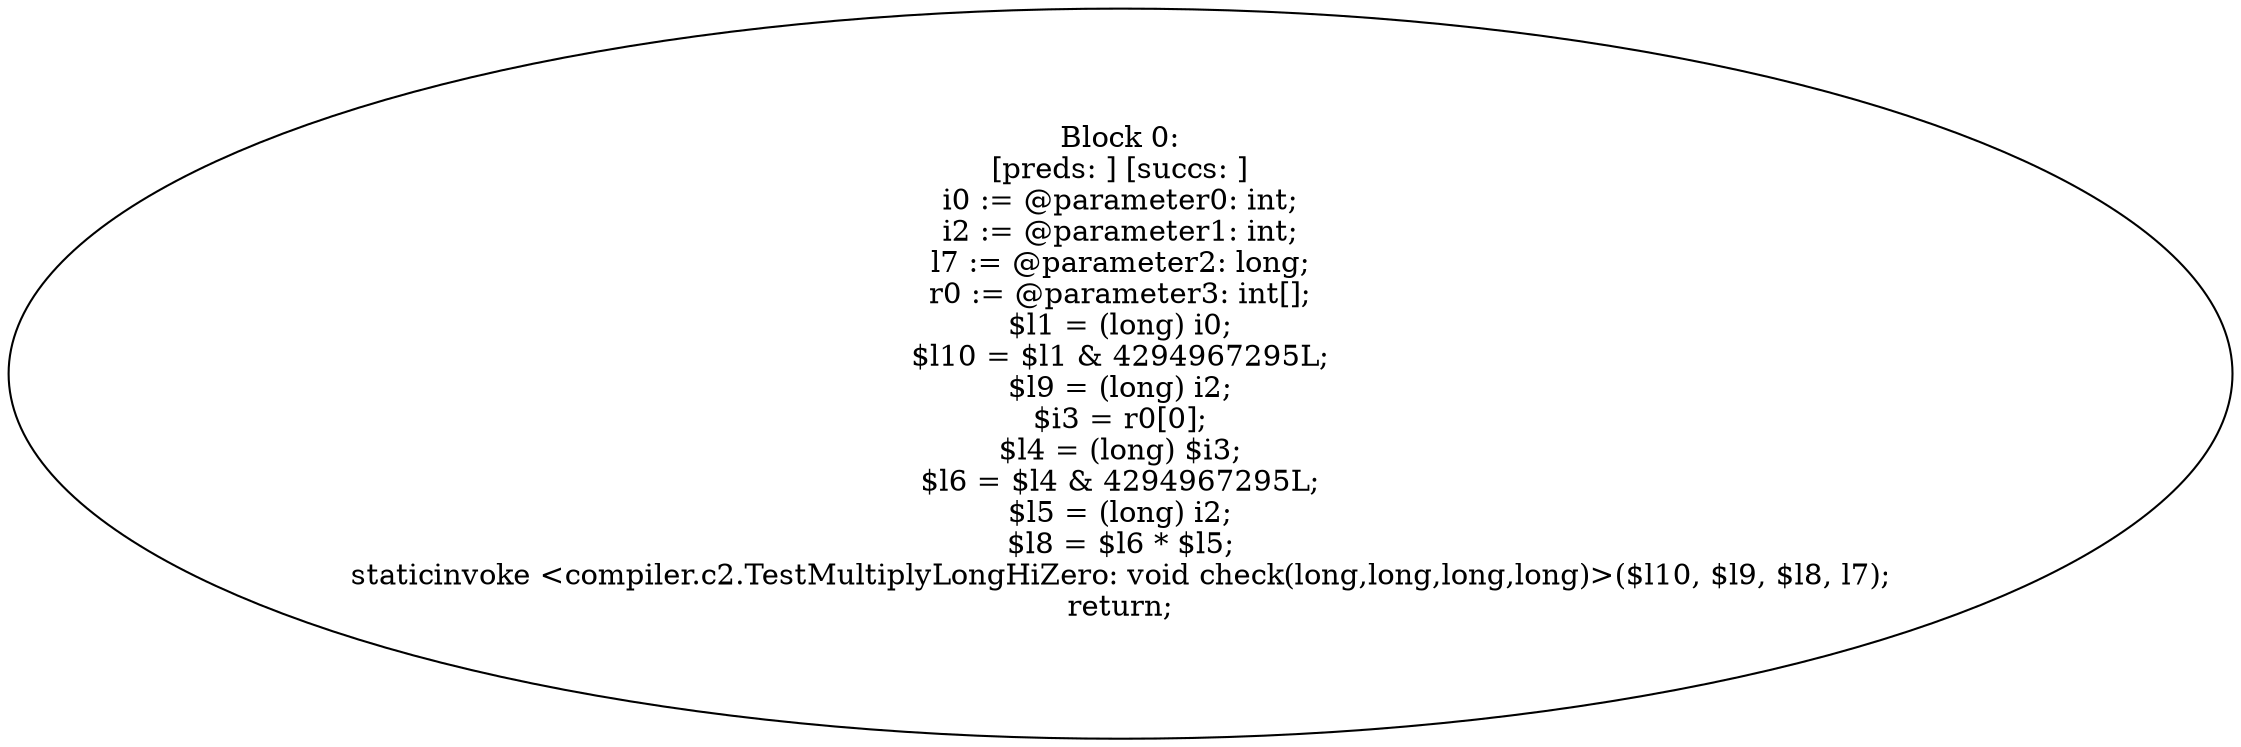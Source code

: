 digraph "unitGraph" {
    "Block 0:
[preds: ] [succs: ]
i0 := @parameter0: int;
i2 := @parameter1: int;
l7 := @parameter2: long;
r0 := @parameter3: int[];
$l1 = (long) i0;
$l10 = $l1 & 4294967295L;
$l9 = (long) i2;
$i3 = r0[0];
$l4 = (long) $i3;
$l6 = $l4 & 4294967295L;
$l5 = (long) i2;
$l8 = $l6 * $l5;
staticinvoke <compiler.c2.TestMultiplyLongHiZero: void check(long,long,long,long)>($l10, $l9, $l8, l7);
return;
"
}
